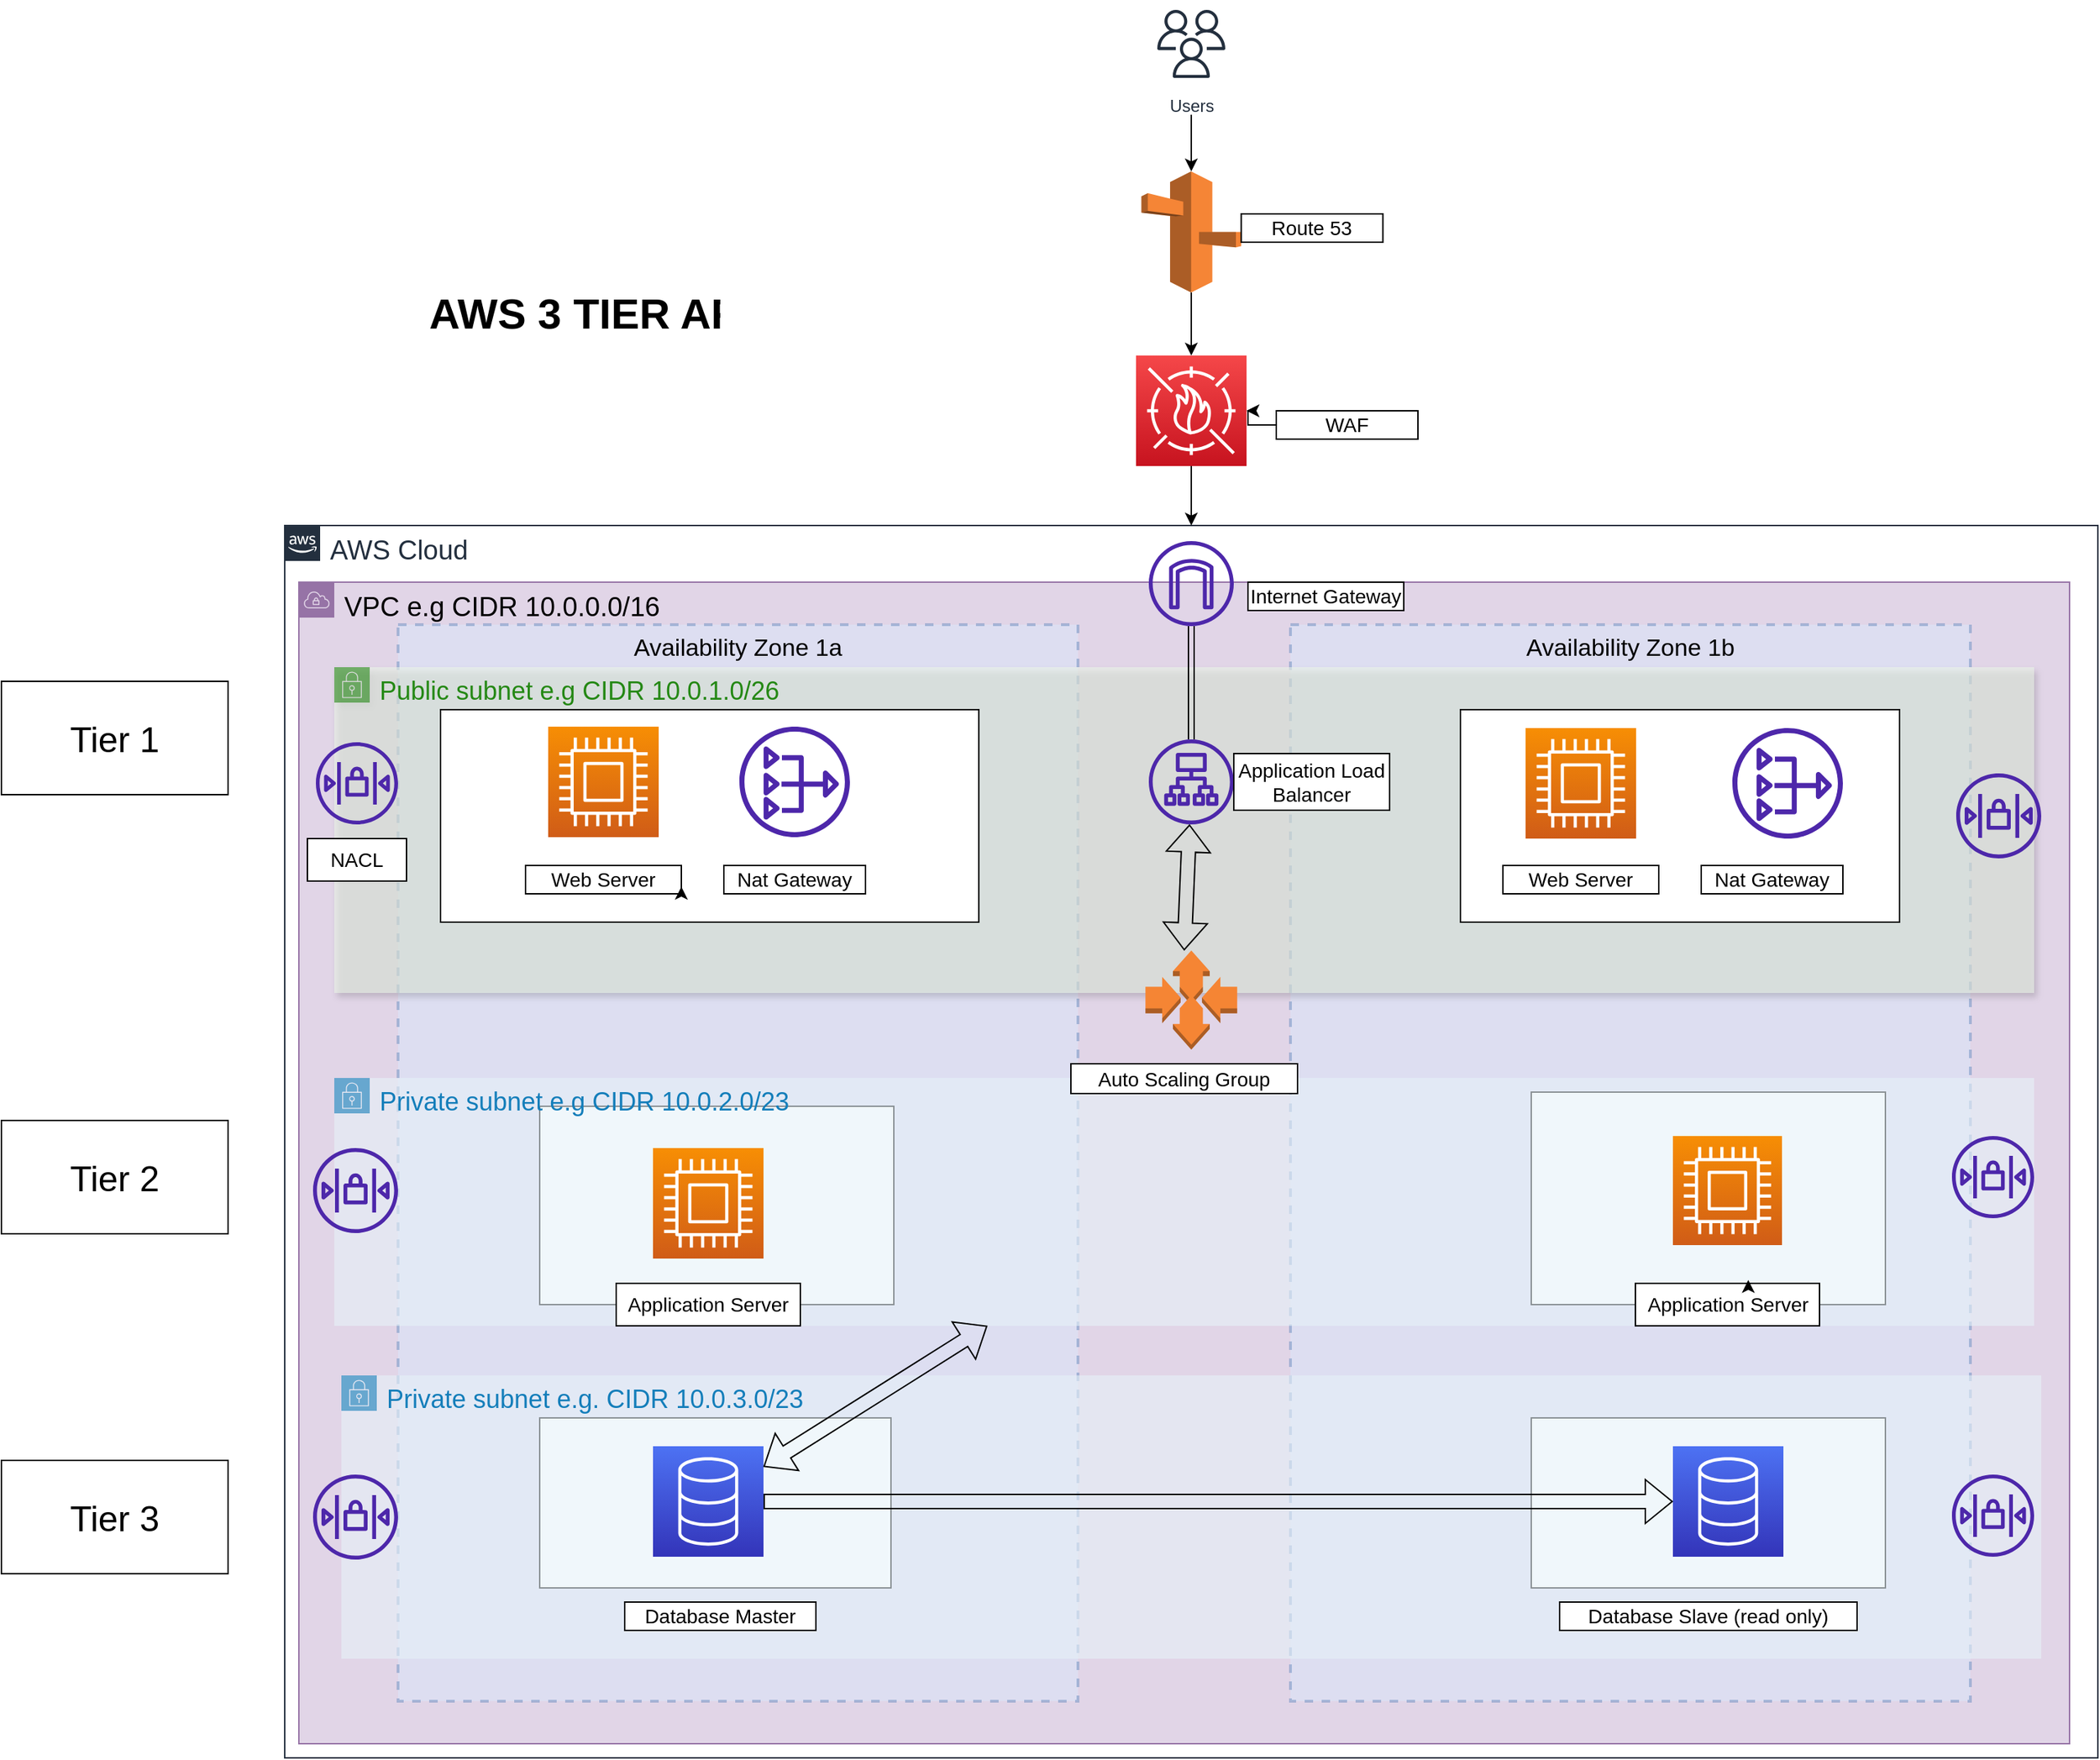 <mxfile version="21.1.1" type="github">
  <diagram id="Ht1M8jgEwFfnCIfOTk4-" name="Page-1">
    <mxGraphModel dx="3055" dy="1879" grid="1" gridSize="10" guides="1" tooltips="1" connect="1" arrows="1" fold="1" page="1" pageScale="1" pageWidth="1169" pageHeight="827" math="0" shadow="0">
      <root>
        <mxCell id="0" />
        <mxCell id="1" parent="0" />
        <mxCell id="lO95gF8njXk3iiTlrD5B-10" value="&lt;font style=&quot;font-size: 19px;&quot;&gt;VPC e.g CIDR 10.0.0.0/16&lt;/font&gt;" style="points=[[0,0],[0.25,0],[0.5,0],[0.75,0],[1,0],[1,0.25],[1,0.5],[1,0.75],[1,1],[0.75,1],[0.5,1],[0.25,1],[0,1],[0,0.75],[0,0.5],[0,0.25]];outlineConnect=0;html=1;whiteSpace=wrap;fontSize=12;fontStyle=0;container=1;pointerEvents=0;collapsible=0;recursiveResize=0;shape=mxgraph.aws4.group;grIcon=mxgraph.aws4.group_vpc;strokeColor=#9673a6;fillColor=#e1d5e7;verticalAlign=top;align=left;spacingLeft=30;dashed=0;movable=1;resizable=1;rotatable=1;deletable=1;editable=1;locked=0;connectable=1;" vertex="1" parent="1">
          <mxGeometry x="-190" y="60" width="1250" height="820" as="geometry" />
        </mxCell>
        <mxCell id="lO95gF8njXk3iiTlrD5B-12" value="&lt;font style=&quot;font-size: 17px;&quot;&gt;Availability Zone 1b&lt;/font&gt;" style="fillColor=#dae8fc;strokeColor=#6c8ebf;dashed=1;verticalAlign=top;fontStyle=0;whiteSpace=wrap;html=1;movable=1;resizable=1;rotatable=1;deletable=1;editable=1;locked=0;connectable=1;opacity=50;strokeWidth=2;" vertex="1" parent="lO95gF8njXk3iiTlrD5B-10">
          <mxGeometry x="700" y="30" width="480" height="760" as="geometry" />
        </mxCell>
        <mxCell id="lO95gF8njXk3iiTlrD5B-11" value="&lt;font style=&quot;font-size: 17px;&quot;&gt;Availability Zone 1a&lt;/font&gt;" style="dashed=1;verticalAlign=top;fontStyle=0;whiteSpace=wrap;html=1;movable=1;resizable=1;rotatable=1;deletable=1;editable=1;locked=0;connectable=1;fillColor=#dae8fc;strokeColor=#6c8ebf;opacity=50;strokeWidth=2;" vertex="1" parent="lO95gF8njXk3iiTlrD5B-10">
          <mxGeometry x="70" y="30" width="480" height="760" as="geometry" />
        </mxCell>
        <mxCell id="lO95gF8njXk3iiTlrD5B-62" value="" style="rounded=0;whiteSpace=wrap;html=1;movable=1;resizable=1;rotatable=1;deletable=1;editable=1;locked=0;connectable=1;" vertex="1" parent="lO95gF8njXk3iiTlrD5B-10">
          <mxGeometry x="170" y="370" width="250" height="140" as="geometry" />
        </mxCell>
        <mxCell id="lO95gF8njXk3iiTlrD5B-63" value="" style="rounded=0;whiteSpace=wrap;html=1;movable=0;resizable=0;rotatable=0;deletable=0;editable=0;locked=1;connectable=0;" vertex="1" parent="lO95gF8njXk3iiTlrD5B-10">
          <mxGeometry x="870" y="590" width="250" height="120" as="geometry" />
        </mxCell>
        <mxCell id="lO95gF8njXk3iiTlrD5B-64" value="" style="rounded=0;whiteSpace=wrap;html=1;movable=0;resizable=0;rotatable=0;deletable=0;editable=0;locked=1;connectable=0;" vertex="1" parent="lO95gF8njXk3iiTlrD5B-10">
          <mxGeometry x="170" y="590" width="248" height="120" as="geometry" />
        </mxCell>
        <mxCell id="lO95gF8njXk3iiTlrD5B-58" value="" style="rounded=0;whiteSpace=wrap;html=1;movable=1;resizable=1;rotatable=1;deletable=1;editable=1;locked=0;connectable=1;" vertex="1" parent="lO95gF8njXk3iiTlrD5B-10">
          <mxGeometry x="870" y="360" width="250" height="150" as="geometry" />
        </mxCell>
        <mxCell id="lO95gF8njXk3iiTlrD5B-17" value="&lt;font style=&quot;font-size: 18px;&quot;&gt;Public subnet e.g CIDR 10.0.1.0/26&lt;/font&gt;" style="points=[[0,0],[0.25,0],[0.5,0],[0.75,0],[1,0],[1,0.25],[1,0.5],[1,0.75],[1,1],[0.75,1],[0.5,1],[0.25,1],[0,1],[0,0.75],[0,0.5],[0,0.25]];outlineConnect=0;gradientColor=none;html=1;whiteSpace=wrap;fontSize=12;fontStyle=0;container=1;pointerEvents=0;collapsible=0;recursiveResize=0;shape=mxgraph.aws4.group;grIcon=mxgraph.aws4.group_security_group;grStroke=0;strokeColor=#248814;fillColor=#E9F3E6;verticalAlign=top;align=left;spacingLeft=30;fontColor=#248814;dashed=1;movable=1;resizable=1;rotatable=1;deletable=1;editable=1;locked=0;connectable=1;shadow=1;opacity=60;strokeWidth=2;" vertex="1" parent="lO95gF8njXk3iiTlrD5B-10">
          <mxGeometry x="25" y="60" width="1200" height="230" as="geometry" />
        </mxCell>
        <mxCell id="lO95gF8njXk3iiTlrD5B-60" value="" style="rounded=0;whiteSpace=wrap;html=1;movable=1;resizable=1;rotatable=1;deletable=1;editable=1;locked=0;connectable=1;" vertex="1" parent="lO95gF8njXk3iiTlrD5B-10">
          <mxGeometry x="100" y="90" width="380" height="150" as="geometry" />
        </mxCell>
        <mxCell id="UEzPUAAOIrF-is8g5C7q-2" value="&lt;font style=&quot;font-size: 19px;&quot;&gt;AWS Cloud&lt;/font&gt;" style="points=[[0,0],[0.25,0],[0.5,0],[0.75,0],[1,0],[1,0.25],[1,0.5],[1,0.75],[1,1],[0.75,1],[0.5,1],[0.25,1],[0,1],[0,0.75],[0,0.5],[0,0.25]];outlineConnect=0;gradientColor=none;html=1;whiteSpace=wrap;fontSize=12;fontStyle=0;shape=mxgraph.aws4.group;grIcon=mxgraph.aws4.group_aws_cloud_alt;strokeColor=#232F3E;fillColor=none;verticalAlign=top;align=left;spacingLeft=30;fontColor=#232F3E;dashed=0;container=1;pointerEvents=0;collapsible=0;recursiveResize=0;movable=1;resizable=1;rotatable=1;deletable=1;editable=1;locked=0;connectable=1;" parent="1" vertex="1">
          <mxGeometry x="-200" y="20" width="1280" height="870" as="geometry" />
        </mxCell>
        <mxCell id="lO95gF8njXk3iiTlrD5B-59" value="" style="rounded=0;whiteSpace=wrap;html=1;movable=1;resizable=1;rotatable=1;deletable=1;editable=1;locked=0;connectable=1;" vertex="1" parent="UEzPUAAOIrF-is8g5C7q-2">
          <mxGeometry x="830" y="130" width="310" height="150" as="geometry" />
        </mxCell>
        <mxCell id="lO95gF8njXk3iiTlrD5B-15" value="&lt;font style=&quot;font-size: 18px;&quot;&gt;Private subnet e.g CIDR 10.0.2.0/23&lt;/font&gt;" style="points=[[0,0],[0.25,0],[0.5,0],[0.75,0],[1,0],[1,0.25],[1,0.5],[1,0.75],[1,1],[0.75,1],[0.5,1],[0.25,1],[0,1],[0,0.75],[0,0.5],[0,0.25]];outlineConnect=0;gradientColor=none;html=1;whiteSpace=wrap;fontSize=12;fontStyle=0;container=1;pointerEvents=0;collapsible=0;recursiveResize=0;shape=mxgraph.aws4.group;grIcon=mxgraph.aws4.group_security_group;grStroke=0;strokeColor=#147EBA;fillColor=#E6F2F8;verticalAlign=top;align=left;spacingLeft=30;fontColor=#147EBA;dashed=1;movable=1;resizable=1;rotatable=1;deletable=1;editable=1;locked=0;connectable=1;opacity=60;strokeWidth=2;" vertex="1" parent="UEzPUAAOIrF-is8g5C7q-2">
          <mxGeometry x="35" y="390" width="1200" height="175" as="geometry" />
        </mxCell>
        <mxCell id="lO95gF8njXk3iiTlrD5B-26" value="" style="sketch=0;points=[[0,0,0],[0.25,0,0],[0.5,0,0],[0.75,0,0],[1,0,0],[0,1,0],[0.25,1,0],[0.5,1,0],[0.75,1,0],[1,1,0],[0,0.25,0],[0,0.5,0],[0,0.75,0],[1,0.25,0],[1,0.5,0],[1,0.75,0]];outlineConnect=0;fontColor=#232F3E;gradientColor=#F78E04;gradientDirection=north;fillColor=#D05C17;strokeColor=#ffffff;dashed=0;verticalLabelPosition=bottom;verticalAlign=top;align=center;html=1;fontSize=12;fontStyle=0;aspect=fixed;shape=mxgraph.aws4.resourceIcon;resIcon=mxgraph.aws4.compute;movable=1;resizable=1;rotatable=1;deletable=1;editable=1;locked=0;connectable=1;" vertex="1" parent="lO95gF8njXk3iiTlrD5B-15">
          <mxGeometry x="225" y="49.5" width="78" height="78" as="geometry" />
        </mxCell>
        <mxCell id="lO95gF8njXk3iiTlrD5B-24" value="" style="sketch=0;points=[[0,0,0],[0.25,0,0],[0.5,0,0],[0.75,0,0],[1,0,0],[0,1,0],[0.25,1,0],[0.5,1,0],[0.75,1,0],[1,1,0],[0,0.25,0],[0,0.5,0],[0,0.75,0],[1,0.25,0],[1,0.5,0],[1,0.75,0]];outlineConnect=0;fontColor=#232F3E;gradientColor=#F78E04;gradientDirection=north;fillColor=#D05C17;strokeColor=#ffffff;dashed=0;verticalLabelPosition=bottom;verticalAlign=top;align=center;html=1;fontSize=12;fontStyle=0;aspect=fixed;shape=mxgraph.aws4.resourceIcon;resIcon=mxgraph.aws4.compute;movable=1;resizable=1;rotatable=1;deletable=1;editable=1;locked=0;connectable=1;" vertex="1" parent="lO95gF8njXk3iiTlrD5B-15">
          <mxGeometry x="945" y="41" width="77" height="77" as="geometry" />
        </mxCell>
        <mxCell id="lO95gF8njXk3iiTlrD5B-87" value="" style="sketch=0;outlineConnect=0;fontColor=#232F3E;gradientColor=none;fillColor=#4D27AA;strokeColor=none;dashed=0;verticalLabelPosition=bottom;verticalAlign=top;align=center;html=1;fontSize=12;fontStyle=0;aspect=fixed;pointerEvents=1;shape=mxgraph.aws4.network_access_control_list;" vertex="1" parent="lO95gF8njXk3iiTlrD5B-15">
          <mxGeometry x="-15" y="49.5" width="60" height="60" as="geometry" />
        </mxCell>
        <mxCell id="lO95gF8njXk3iiTlrD5B-90" value="" style="sketch=0;outlineConnect=0;fontColor=#232F3E;gradientColor=none;fillColor=#4D27AA;strokeColor=none;dashed=0;verticalLabelPosition=bottom;verticalAlign=top;align=center;html=1;fontSize=12;fontStyle=0;aspect=fixed;pointerEvents=1;shape=mxgraph.aws4.network_access_control_list;" vertex="1" parent="lO95gF8njXk3iiTlrD5B-15">
          <mxGeometry x="1142" y="41" width="58" height="58" as="geometry" />
        </mxCell>
        <mxCell id="lO95gF8njXk3iiTlrD5B-81" value="&lt;font style=&quot;font-size: 14px;&quot;&gt;Application Server&lt;/font&gt;" style="rounded=0;whiteSpace=wrap;html=1;" vertex="1" parent="lO95gF8njXk3iiTlrD5B-15">
          <mxGeometry x="199" y="145" width="130" height="30" as="geometry" />
        </mxCell>
        <mxCell id="lO95gF8njXk3iiTlrD5B-82" value="&lt;font style=&quot;font-size: 14px;&quot;&gt;Application Server&lt;/font&gt;" style="rounded=0;whiteSpace=wrap;html=1;" vertex="1" parent="lO95gF8njXk3iiTlrD5B-15">
          <mxGeometry x="918.5" y="145" width="130" height="30" as="geometry" />
        </mxCell>
        <mxCell id="lO95gF8njXk3iiTlrD5B-93" style="edgeStyle=orthogonalEdgeStyle;rounded=0;orthogonalLoop=1;jettySize=auto;html=1;exitX=0.5;exitY=0;exitDx=0;exitDy=0;entryX=0.613;entryY=-0.078;entryDx=0;entryDy=0;entryPerimeter=0;" edge="1" parent="lO95gF8njXk3iiTlrD5B-15" source="lO95gF8njXk3iiTlrD5B-82" target="lO95gF8njXk3iiTlrD5B-82">
          <mxGeometry relative="1" as="geometry" />
        </mxCell>
        <mxCell id="lO95gF8njXk3iiTlrD5B-31" value="" style="sketch=0;outlineConnect=0;fontColor=#232F3E;gradientColor=none;fillColor=#4D27AA;strokeColor=none;dashed=0;verticalLabelPosition=bottom;verticalAlign=top;align=center;html=1;fontSize=12;fontStyle=0;aspect=fixed;pointerEvents=1;shape=mxgraph.aws4.internet_gateway;movable=0;resizable=0;rotatable=0;deletable=0;editable=0;locked=1;connectable=0;" vertex="1" parent="UEzPUAAOIrF-is8g5C7q-2">
          <mxGeometry x="610" y="11" width="60" height="60" as="geometry" />
        </mxCell>
        <mxCell id="lO95gF8njXk3iiTlrD5B-33" value="&lt;font style=&quot;font-size: 14px;&quot;&gt;Auto Scaling Group&lt;/font&gt;" style="rounded=0;whiteSpace=wrap;html=1;movable=1;resizable=1;rotatable=1;deletable=1;editable=1;locked=0;connectable=1;" vertex="1" parent="UEzPUAAOIrF-is8g5C7q-2">
          <mxGeometry x="555" y="380" width="160" height="21" as="geometry" />
        </mxCell>
        <mxCell id="lO95gF8njXk3iiTlrD5B-27" value="" style="sketch=0;outlineConnect=0;fontColor=#232F3E;gradientColor=none;fillColor=#4D27AA;strokeColor=none;dashed=0;verticalLabelPosition=bottom;verticalAlign=top;align=center;html=1;fontSize=12;fontStyle=0;aspect=fixed;pointerEvents=1;shape=mxgraph.aws4.application_load_balancer;movable=0;resizable=0;rotatable=0;deletable=0;editable=0;locked=1;connectable=0;" vertex="1" parent="UEzPUAAOIrF-is8g5C7q-2">
          <mxGeometry x="610" y="151" width="60" height="60" as="geometry" />
        </mxCell>
        <mxCell id="lO95gF8njXk3iiTlrD5B-16" value="&lt;font style=&quot;font-size: 18px;&quot;&gt;Private subnet e.g. CIDR 10.0.3.0/23&lt;/font&gt;" style="points=[[0,0],[0.25,0],[0.5,0],[0.75,0],[1,0],[1,0.25],[1,0.5],[1,0.75],[1,1],[0.75,1],[0.5,1],[0.25,1],[0,1],[0,0.75],[0,0.5],[0,0.25]];outlineConnect=0;gradientColor=none;html=1;whiteSpace=wrap;fontSize=12;fontStyle=0;container=1;pointerEvents=0;collapsible=0;recursiveResize=0;shape=mxgraph.aws4.group;grIcon=mxgraph.aws4.group_security_group;grStroke=0;strokeColor=#147EBA;fillColor=#E6F2F8;verticalAlign=top;align=left;spacingLeft=30;fontColor=#147EBA;dashed=1;movable=0;resizable=0;rotatable=0;deletable=0;editable=0;locked=1;connectable=0;opacity=60;strokeWidth=2;" vertex="1" parent="UEzPUAAOIrF-is8g5C7q-2">
          <mxGeometry x="40" y="600" width="1200" height="200" as="geometry" />
        </mxCell>
        <mxCell id="lO95gF8njXk3iiTlrD5B-21" value="" style="sketch=0;points=[[0,0,0],[0.25,0,0],[0.5,0,0],[0.75,0,0],[1,0,0],[0,1,0],[0.25,1,0],[0.5,1,0],[0.75,1,0],[1,1,0],[0,0.25,0],[0,0.5,0],[0,0.75,0],[1,0.25,0],[1,0.5,0],[1,0.75,0]];outlineConnect=0;fontColor=#232F3E;gradientColor=#4D72F3;gradientDirection=north;fillColor=#3334B9;strokeColor=#ffffff;dashed=0;verticalLabelPosition=bottom;verticalAlign=top;align=center;html=1;fontSize=12;fontStyle=0;aspect=fixed;shape=mxgraph.aws4.resourceIcon;resIcon=mxgraph.aws4.database;movable=0;resizable=0;rotatable=0;deletable=0;editable=0;locked=1;connectable=0;" vertex="1" parent="lO95gF8njXk3iiTlrD5B-16">
          <mxGeometry x="220" y="50" width="78" height="78" as="geometry" />
        </mxCell>
        <mxCell id="lO95gF8njXk3iiTlrD5B-20" value="" style="sketch=0;points=[[0,0,0],[0.25,0,0],[0.5,0,0],[0.75,0,0],[1,0,0],[0,1,0],[0.25,1,0],[0.5,1,0],[0.75,1,0],[1,1,0],[0,0.25,0],[0,0.5,0],[0,0.75,0],[1,0.25,0],[1,0.5,0],[1,0.75,0]];outlineConnect=0;fontColor=#232F3E;gradientColor=#4D72F3;gradientDirection=north;fillColor=#3334B9;strokeColor=#ffffff;dashed=0;verticalLabelPosition=bottom;verticalAlign=top;align=center;html=1;fontSize=12;fontStyle=0;aspect=fixed;shape=mxgraph.aws4.resourceIcon;resIcon=mxgraph.aws4.database;movable=0;resizable=0;rotatable=0;deletable=0;editable=0;locked=1;connectable=0;" vertex="1" parent="lO95gF8njXk3iiTlrD5B-16">
          <mxGeometry x="940" y="50" width="78" height="78" as="geometry" />
        </mxCell>
        <mxCell id="lO95gF8njXk3iiTlrD5B-54" value="" style="shape=flexArrow;endArrow=classic;html=1;rounded=0;exitX=1;exitY=0.5;exitDx=0;exitDy=0;exitPerimeter=0;movable=0;resizable=0;rotatable=0;deletable=0;editable=0;locked=1;connectable=0;" edge="1" parent="lO95gF8njXk3iiTlrD5B-16" source="lO95gF8njXk3iiTlrD5B-21" target="lO95gF8njXk3iiTlrD5B-20">
          <mxGeometry width="50" height="50" relative="1" as="geometry">
            <mxPoint x="710" y="-210" as="sourcePoint" />
            <mxPoint x="760" y="-260" as="targetPoint" />
          </mxGeometry>
        </mxCell>
        <mxCell id="lO95gF8njXk3iiTlrD5B-51" value="" style="shape=link;html=1;rounded=0;movable=0;resizable=0;rotatable=0;deletable=0;editable=0;locked=1;connectable=0;" edge="1" parent="UEzPUAAOIrF-is8g5C7q-2" source="lO95gF8njXk3iiTlrD5B-27" target="lO95gF8njXk3iiTlrD5B-31">
          <mxGeometry width="100" relative="1" as="geometry">
            <mxPoint x="670" y="380" as="sourcePoint" />
            <mxPoint x="760" y="380" as="targetPoint" />
          </mxGeometry>
        </mxCell>
        <mxCell id="lO95gF8njXk3iiTlrD5B-52" value="" style="shape=flexArrow;endArrow=classic;startArrow=classic;html=1;rounded=0;movable=1;resizable=1;rotatable=1;deletable=1;editable=1;locked=0;connectable=1;" edge="1" parent="UEzPUAAOIrF-is8g5C7q-2" target="lO95gF8njXk3iiTlrD5B-27">
          <mxGeometry width="100" height="100" relative="1" as="geometry">
            <mxPoint x="635" y="300" as="sourcePoint" />
            <mxPoint x="830" y="320" as="targetPoint" />
          </mxGeometry>
        </mxCell>
        <mxCell id="lO95gF8njXk3iiTlrD5B-53" value="" style="shape=flexArrow;endArrow=classic;startArrow=classic;html=1;rounded=0;movable=0;resizable=0;rotatable=0;deletable=0;editable=0;locked=1;connectable=0;" edge="1" parent="UEzPUAAOIrF-is8g5C7q-2" source="lO95gF8njXk3iiTlrD5B-21" target="lO95gF8njXk3iiTlrD5B-15">
          <mxGeometry width="100" height="100" relative="1" as="geometry">
            <mxPoint x="730" y="420" as="sourcePoint" />
            <mxPoint x="830" y="320" as="targetPoint" />
          </mxGeometry>
        </mxCell>
        <mxCell id="lO95gF8njXk3iiTlrD5B-76" value="&lt;font style=&quot;font-size: 14px;&quot;&gt;Internet Gateway&lt;/font&gt;" style="rounded=0;whiteSpace=wrap;html=1;" vertex="1" parent="UEzPUAAOIrF-is8g5C7q-2">
          <mxGeometry x="680" y="40" width="110" height="20" as="geometry" />
        </mxCell>
        <mxCell id="lO95gF8njXk3iiTlrD5B-78" value="&lt;font style=&quot;font-size: 14px;&quot;&gt;Nat Gateway&lt;/font&gt;" style="rounded=0;whiteSpace=wrap;html=1;" vertex="1" parent="UEzPUAAOIrF-is8g5C7q-2">
          <mxGeometry x="1000" y="240" width="100" height="20" as="geometry" />
        </mxCell>
        <mxCell id="lO95gF8njXk3iiTlrD5B-80" value="&lt;font style=&quot;font-size: 14px;&quot;&gt;Web Server&lt;/font&gt;" style="rounded=0;whiteSpace=wrap;html=1;" vertex="1" parent="UEzPUAAOIrF-is8g5C7q-2">
          <mxGeometry x="860" y="240" width="110" height="20" as="geometry" />
        </mxCell>
        <mxCell id="lO95gF8njXk3iiTlrD5B-83" value="" style="outlineConnect=0;dashed=0;verticalLabelPosition=bottom;verticalAlign=top;align=center;html=1;shape=mxgraph.aws3.auto_scaling;fillColor=#F58534;gradientColor=none;" vertex="1" parent="UEzPUAAOIrF-is8g5C7q-2">
          <mxGeometry x="607.63" y="300" width="64.75" height="70" as="geometry" />
        </mxCell>
        <mxCell id="lO95gF8njXk3iiTlrD5B-84" value="&lt;font style=&quot;font-size: 14px;&quot;&gt;Application Load Balancer&lt;/font&gt;" style="rounded=0;whiteSpace=wrap;html=1;" vertex="1" parent="UEzPUAAOIrF-is8g5C7q-2">
          <mxGeometry x="670" y="161" width="110" height="40" as="geometry" />
        </mxCell>
        <mxCell id="lO95gF8njXk3iiTlrD5B-79" value="&lt;font style=&quot;font-size: 14px;&quot;&gt;Web Server&lt;/font&gt;" style="rounded=0;whiteSpace=wrap;html=1;" vertex="1" parent="UEzPUAAOIrF-is8g5C7q-2">
          <mxGeometry x="170" y="240" width="110" height="20" as="geometry" />
        </mxCell>
        <mxCell id="lO95gF8njXk3iiTlrD5B-85" style="edgeStyle=orthogonalEdgeStyle;rounded=0;orthogonalLoop=1;jettySize=auto;html=1;exitX=0.75;exitY=1;exitDx=0;exitDy=0;entryX=1;entryY=0.75;entryDx=0;entryDy=0;" edge="1" parent="UEzPUAAOIrF-is8g5C7q-2" source="lO95gF8njXk3iiTlrD5B-79" target="lO95gF8njXk3iiTlrD5B-79">
          <mxGeometry relative="1" as="geometry" />
        </mxCell>
        <mxCell id="lO95gF8njXk3iiTlrD5B-77" value="&lt;font style=&quot;font-size: 14px;&quot;&gt;Nat Gateway&lt;/font&gt;" style="rounded=0;whiteSpace=wrap;html=1;" vertex="1" parent="UEzPUAAOIrF-is8g5C7q-2">
          <mxGeometry x="310" y="240" width="100" height="20" as="geometry" />
        </mxCell>
        <mxCell id="lO95gF8njXk3iiTlrD5B-86" value="" style="sketch=0;outlineConnect=0;fontColor=#232F3E;gradientColor=none;fillColor=#4D27AA;strokeColor=none;dashed=0;verticalLabelPosition=bottom;verticalAlign=top;align=center;html=1;fontSize=12;fontStyle=0;aspect=fixed;pointerEvents=1;shape=mxgraph.aws4.network_access_control_list;" vertex="1" parent="UEzPUAAOIrF-is8g5C7q-2">
          <mxGeometry x="22" y="153" width="58" height="58" as="geometry" />
        </mxCell>
        <mxCell id="lO95gF8njXk3iiTlrD5B-88" value="" style="sketch=0;outlineConnect=0;fontColor=#232F3E;gradientColor=none;fillColor=#4D27AA;strokeColor=none;dashed=0;verticalLabelPosition=bottom;verticalAlign=top;align=center;html=1;fontSize=12;fontStyle=0;aspect=fixed;pointerEvents=1;shape=mxgraph.aws4.network_access_control_list;" vertex="1" parent="UEzPUAAOIrF-is8g5C7q-2">
          <mxGeometry x="20" y="670" width="60" height="60" as="geometry" />
        </mxCell>
        <mxCell id="lO95gF8njXk3iiTlrD5B-25" value="" style="sketch=0;points=[[0,0,0],[0.25,0,0],[0.5,0,0],[0.75,0,0],[1,0,0],[0,1,0],[0.25,1,0],[0.5,1,0],[0.75,1,0],[1,1,0],[0,0.25,0],[0,0.5,0],[0,0.75,0],[1,0.25,0],[1,0.5,0],[1,0.75,0]];outlineConnect=0;fontColor=#232F3E;gradientColor=#F78E04;gradientDirection=north;fillColor=#D05C17;strokeColor=#ffffff;dashed=0;verticalLabelPosition=bottom;verticalAlign=top;align=center;html=1;fontSize=12;fontStyle=0;aspect=fixed;shape=mxgraph.aws4.resourceIcon;resIcon=mxgraph.aws4.compute;movable=1;resizable=1;rotatable=1;deletable=1;editable=1;locked=0;connectable=1;" vertex="1" parent="UEzPUAAOIrF-is8g5C7q-2">
          <mxGeometry x="186" y="142" width="78" height="78" as="geometry" />
        </mxCell>
        <mxCell id="lO95gF8njXk3iiTlrD5B-29" value="" style="sketch=0;outlineConnect=0;fontColor=#232F3E;gradientColor=none;fillColor=#4D27AA;strokeColor=none;dashed=0;verticalLabelPosition=bottom;verticalAlign=top;align=center;html=1;fontSize=12;fontStyle=0;aspect=fixed;pointerEvents=1;shape=mxgraph.aws4.nat_gateway;movable=1;resizable=1;rotatable=1;deletable=1;editable=1;locked=0;connectable=1;" vertex="1" parent="UEzPUAAOIrF-is8g5C7q-2">
          <mxGeometry x="321" y="142" width="78" height="78" as="geometry" />
        </mxCell>
        <mxCell id="lO95gF8njXk3iiTlrD5B-23" value="" style="sketch=0;points=[[0,0,0],[0.25,0,0],[0.5,0,0],[0.75,0,0],[1,0,0],[0,1,0],[0.25,1,0],[0.5,1,0],[0.75,1,0],[1,1,0],[0,0.25,0],[0,0.5,0],[0,0.75,0],[1,0.25,0],[1,0.5,0],[1,0.75,0]];outlineConnect=0;fontColor=#232F3E;gradientColor=#F78E04;gradientDirection=north;fillColor=#D05C17;strokeColor=#ffffff;dashed=0;verticalLabelPosition=bottom;verticalAlign=top;align=center;html=1;fontSize=12;fontStyle=0;aspect=fixed;shape=mxgraph.aws4.resourceIcon;resIcon=mxgraph.aws4.compute;movable=1;resizable=1;rotatable=1;deletable=1;editable=1;locked=0;connectable=1;" vertex="1" parent="UEzPUAAOIrF-is8g5C7q-2">
          <mxGeometry x="876" y="143" width="78" height="78" as="geometry" />
        </mxCell>
        <mxCell id="lO95gF8njXk3iiTlrD5B-30" value="" style="sketch=0;outlineConnect=0;fontColor=#232F3E;gradientColor=none;fillColor=#4D27AA;strokeColor=none;dashed=0;verticalLabelPosition=bottom;verticalAlign=top;align=center;html=1;fontSize=12;fontStyle=0;aspect=fixed;pointerEvents=1;shape=mxgraph.aws4.nat_gateway;movable=1;resizable=1;rotatable=1;deletable=1;editable=1;locked=0;connectable=1;" vertex="1" parent="UEzPUAAOIrF-is8g5C7q-2">
          <mxGeometry x="1022" y="143" width="78" height="78" as="geometry" />
        </mxCell>
        <mxCell id="lO95gF8njXk3iiTlrD5B-91" value="" style="sketch=0;outlineConnect=0;fontColor=#232F3E;gradientColor=none;fillColor=#4D27AA;strokeColor=none;dashed=0;verticalLabelPosition=bottom;verticalAlign=top;align=center;html=1;fontSize=12;fontStyle=0;aspect=fixed;pointerEvents=1;shape=mxgraph.aws4.network_access_control_list;" vertex="1" parent="UEzPUAAOIrF-is8g5C7q-2">
          <mxGeometry x="1177" y="670" width="58" height="58" as="geometry" />
        </mxCell>
        <mxCell id="lO95gF8njXk3iiTlrD5B-89" value="" style="sketch=0;outlineConnect=0;fontColor=#232F3E;gradientColor=none;fillColor=#4D27AA;strokeColor=none;dashed=0;verticalLabelPosition=bottom;verticalAlign=top;align=center;html=1;fontSize=12;fontStyle=0;aspect=fixed;pointerEvents=1;shape=mxgraph.aws4.network_access_control_list;" vertex="1" parent="UEzPUAAOIrF-is8g5C7q-2">
          <mxGeometry x="1180" y="175" width="60" height="60" as="geometry" />
        </mxCell>
        <mxCell id="lO95gF8njXk3iiTlrD5B-92" value="&lt;font style=&quot;font-size: 14px;&quot;&gt;NACL&lt;/font&gt;" style="rounded=0;whiteSpace=wrap;html=1;" vertex="1" parent="UEzPUAAOIrF-is8g5C7q-2">
          <mxGeometry x="16" y="221" width="70" height="30" as="geometry" />
        </mxCell>
        <mxCell id="lO95gF8njXk3iiTlrD5B-34" value="&lt;font style=&quot;font-size: 14px;&quot;&gt;Database Master&lt;/font&gt;" style="rounded=0;whiteSpace=wrap;html=1;" vertex="1" parent="UEzPUAAOIrF-is8g5C7q-2">
          <mxGeometry x="240" y="760" width="135" height="20" as="geometry" />
        </mxCell>
        <mxCell id="lO95gF8njXk3iiTlrD5B-39" value="&lt;font style=&quot;font-size: 14px;&quot;&gt;Database Slave (read only)&lt;/font&gt;" style="rounded=0;whiteSpace=wrap;html=1;movable=1;resizable=1;rotatable=1;deletable=1;editable=1;locked=0;connectable=1;" vertex="1" parent="UEzPUAAOIrF-is8g5C7q-2">
          <mxGeometry x="900" y="760" width="210" height="20" as="geometry" />
        </mxCell>
        <mxCell id="-QjtrjUzRDEMRZ5MF8oH-47" value="AWS 3 TIER ARCHITECTURE&lt;br&gt;" style="text;html=1;resizable=0;points=[];autosize=1;align=left;verticalAlign=top;spacingTop=-4;fontSize=30;fontStyle=1" parent="1" vertex="1">
          <mxGeometry x="-100" y="-150" width="440" height="40" as="geometry" />
        </mxCell>
        <object label="" id="lO95gF8njXk3iiTlrD5B-70">
          <mxCell style="outlineConnect=0;dashed=0;verticalLabelPosition=bottom;verticalAlign=top;align=center;html=1;shape=mxgraph.aws3.route_53;fillColor=#F58536;gradientColor=none;" vertex="1" parent="1">
            <mxGeometry x="404.75" y="-230" width="70.5" height="85.5" as="geometry" />
          </mxCell>
        </object>
        <mxCell id="lO95gF8njXk3iiTlrD5B-72" value="&lt;font style=&quot;font-size: 14px;&quot;&gt;Route 53&lt;/font&gt;" style="rounded=0;whiteSpace=wrap;html=1;" vertex="1" parent="1">
          <mxGeometry x="475.25" y="-200" width="100" height="20" as="geometry" />
        </mxCell>
        <mxCell id="lO95gF8njXk3iiTlrD5B-69" value="Users" style="sketch=0;outlineConnect=0;fontColor=#232F3E;gradientColor=none;strokeColor=#232F3E;fillColor=#ffffff;dashed=0;verticalLabelPosition=bottom;verticalAlign=top;align=center;html=1;fontSize=12;fontStyle=0;aspect=fixed;shape=mxgraph.aws4.resourceIcon;resIcon=mxgraph.aws4.users;" vertex="1" parent="1">
          <mxGeometry x="410" y="-350" width="60" height="60" as="geometry" />
        </mxCell>
        <mxCell id="lO95gF8njXk3iiTlrD5B-101" value="&lt;font style=&quot;font-size: 25px;&quot;&gt;Tier 1&lt;/font&gt;" style="rounded=0;whiteSpace=wrap;html=1;" vertex="1" parent="1">
          <mxGeometry x="-400" y="130" width="160" height="80" as="geometry" />
        </mxCell>
        <mxCell id="lO95gF8njXk3iiTlrD5B-102" value="&lt;font style=&quot;font-size: 25px;&quot;&gt;Tier 2&lt;/font&gt;" style="rounded=0;whiteSpace=wrap;html=1;" vertex="1" parent="1">
          <mxGeometry x="-400" y="440" width="160" height="80" as="geometry" />
        </mxCell>
        <mxCell id="lO95gF8njXk3iiTlrD5B-103" value="&lt;font style=&quot;font-size: 25px;&quot;&gt;Tier 3&lt;/font&gt;" style="rounded=0;whiteSpace=wrap;html=1;" vertex="1" parent="1">
          <mxGeometry x="-400" y="680" width="160" height="80" as="geometry" />
        </mxCell>
        <mxCell id="lO95gF8njXk3iiTlrD5B-106" value="" style="sketch=0;points=[[0,0,0],[0.25,0,0],[0.5,0,0],[0.75,0,0],[1,0,0],[0,1,0],[0.25,1,0],[0.5,1,0],[0.75,1,0],[1,1,0],[0,0.25,0],[0,0.5,0],[0,0.75,0],[1,0.25,0],[1,0.5,0],[1,0.75,0]];outlineConnect=0;fontColor=#232F3E;gradientColor=#F54749;gradientDirection=north;fillColor=#C7131F;strokeColor=#ffffff;dashed=0;verticalLabelPosition=bottom;verticalAlign=top;align=center;html=1;fontSize=12;fontStyle=0;aspect=fixed;shape=mxgraph.aws4.resourceIcon;resIcon=mxgraph.aws4.waf;" vertex="1" parent="1">
          <mxGeometry x="401" y="-100" width="78" height="78" as="geometry" />
        </mxCell>
        <mxCell id="lO95gF8njXk3iiTlrD5B-108" value="" style="edgeStyle=orthogonalEdgeStyle;rounded=0;orthogonalLoop=1;jettySize=auto;html=1;" edge="1" parent="1" source="lO95gF8njXk3iiTlrD5B-107" target="lO95gF8njXk3iiTlrD5B-106">
          <mxGeometry relative="1" as="geometry" />
        </mxCell>
        <mxCell id="lO95gF8njXk3iiTlrD5B-107" value="&lt;font style=&quot;font-size: 14px;&quot;&gt;WAF&lt;/font&gt;" style="rounded=0;whiteSpace=wrap;html=1;" vertex="1" parent="1">
          <mxGeometry x="500" y="-61" width="100" height="20" as="geometry" />
        </mxCell>
        <mxCell id="lO95gF8njXk3iiTlrD5B-110" value="" style="endArrow=classic;html=1;rounded=0;exitX=0.5;exitY=1;exitDx=0;exitDy=0;exitPerimeter=0;entryX=0.5;entryY=0;entryDx=0;entryDy=0;entryPerimeter=0;" edge="1" parent="1" source="lO95gF8njXk3iiTlrD5B-70" target="lO95gF8njXk3iiTlrD5B-106">
          <mxGeometry width="50" height="50" relative="1" as="geometry">
            <mxPoint x="220" y="-250" as="sourcePoint" />
            <mxPoint x="220" y="-180" as="targetPoint" />
          </mxGeometry>
        </mxCell>
        <mxCell id="lO95gF8njXk3iiTlrD5B-113" value="" style="endArrow=classic;html=1;rounded=0;" edge="1" parent="1" target="lO95gF8njXk3iiTlrD5B-70">
          <mxGeometry width="50" height="50" relative="1" as="geometry">
            <mxPoint x="440" y="-270" as="sourcePoint" />
            <mxPoint x="280" y="-210" as="targetPoint" />
          </mxGeometry>
        </mxCell>
        <mxCell id="lO95gF8njXk3iiTlrD5B-114" value="" style="endArrow=classic;html=1;rounded=0;exitX=0.5;exitY=1;exitDx=0;exitDy=0;exitPerimeter=0;entryX=0.5;entryY=0;entryDx=0;entryDy=0;" edge="1" parent="1" source="lO95gF8njXk3iiTlrD5B-106" target="UEzPUAAOIrF-is8g5C7q-2">
          <mxGeometry width="50" height="50" relative="1" as="geometry">
            <mxPoint x="450" y="-134" as="sourcePoint" />
            <mxPoint x="450" y="-90" as="targetPoint" />
          </mxGeometry>
        </mxCell>
      </root>
    </mxGraphModel>
  </diagram>
</mxfile>
